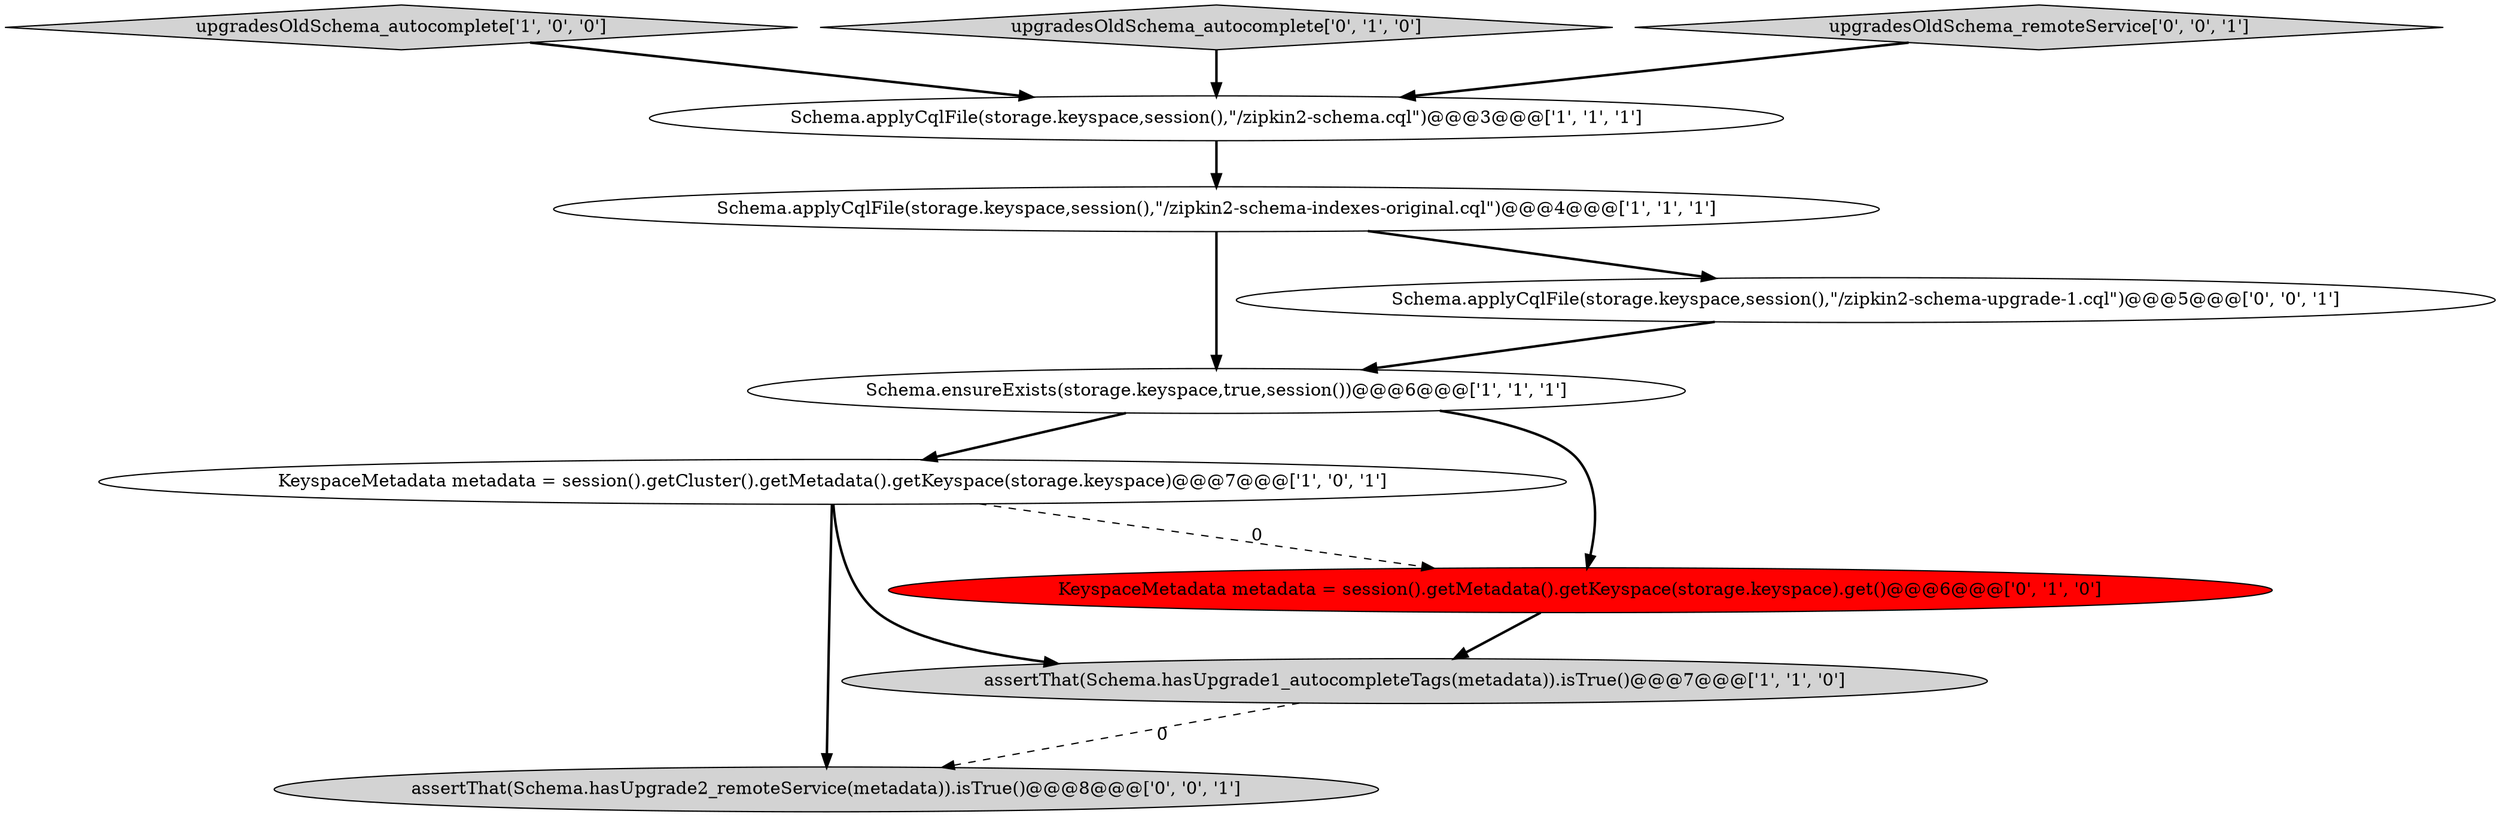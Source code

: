 digraph {
3 [style = filled, label = "Schema.ensureExists(storage.keyspace,true,session())@@@6@@@['1', '1', '1']", fillcolor = white, shape = ellipse image = "AAA0AAABBB1BBB"];
1 [style = filled, label = "upgradesOldSchema_autocomplete['1', '0', '0']", fillcolor = lightgray, shape = diamond image = "AAA0AAABBB1BBB"];
2 [style = filled, label = "Schema.applyCqlFile(storage.keyspace,session(),\"/zipkin2-schema.cql\")@@@3@@@['1', '1', '1']", fillcolor = white, shape = ellipse image = "AAA0AAABBB1BBB"];
4 [style = filled, label = "assertThat(Schema.hasUpgrade1_autocompleteTags(metadata)).isTrue()@@@7@@@['1', '1', '0']", fillcolor = lightgray, shape = ellipse image = "AAA0AAABBB1BBB"];
0 [style = filled, label = "KeyspaceMetadata metadata = session().getCluster().getMetadata().getKeyspace(storage.keyspace)@@@7@@@['1', '0', '1']", fillcolor = white, shape = ellipse image = "AAA0AAABBB1BBB"];
9 [style = filled, label = "assertThat(Schema.hasUpgrade2_remoteService(metadata)).isTrue()@@@8@@@['0', '0', '1']", fillcolor = lightgray, shape = ellipse image = "AAA0AAABBB3BBB"];
8 [style = filled, label = "Schema.applyCqlFile(storage.keyspace,session(),\"/zipkin2-schema-upgrade-1.cql\")@@@5@@@['0', '0', '1']", fillcolor = white, shape = ellipse image = "AAA0AAABBB3BBB"];
6 [style = filled, label = "upgradesOldSchema_autocomplete['0', '1', '0']", fillcolor = lightgray, shape = diamond image = "AAA0AAABBB2BBB"];
10 [style = filled, label = "upgradesOldSchema_remoteService['0', '0', '1']", fillcolor = lightgray, shape = diamond image = "AAA0AAABBB3BBB"];
5 [style = filled, label = "Schema.applyCqlFile(storage.keyspace,session(),\"/zipkin2-schema-indexes-original.cql\")@@@4@@@['1', '1', '1']", fillcolor = white, shape = ellipse image = "AAA0AAABBB1BBB"];
7 [style = filled, label = "KeyspaceMetadata metadata = session().getMetadata().getKeyspace(storage.keyspace).get()@@@6@@@['0', '1', '0']", fillcolor = red, shape = ellipse image = "AAA1AAABBB2BBB"];
5->3 [style = bold, label=""];
5->8 [style = bold, label=""];
4->9 [style = dashed, label="0"];
10->2 [style = bold, label=""];
1->2 [style = bold, label=""];
0->9 [style = bold, label=""];
7->4 [style = bold, label=""];
3->7 [style = bold, label=""];
0->7 [style = dashed, label="0"];
0->4 [style = bold, label=""];
3->0 [style = bold, label=""];
2->5 [style = bold, label=""];
8->3 [style = bold, label=""];
6->2 [style = bold, label=""];
}
